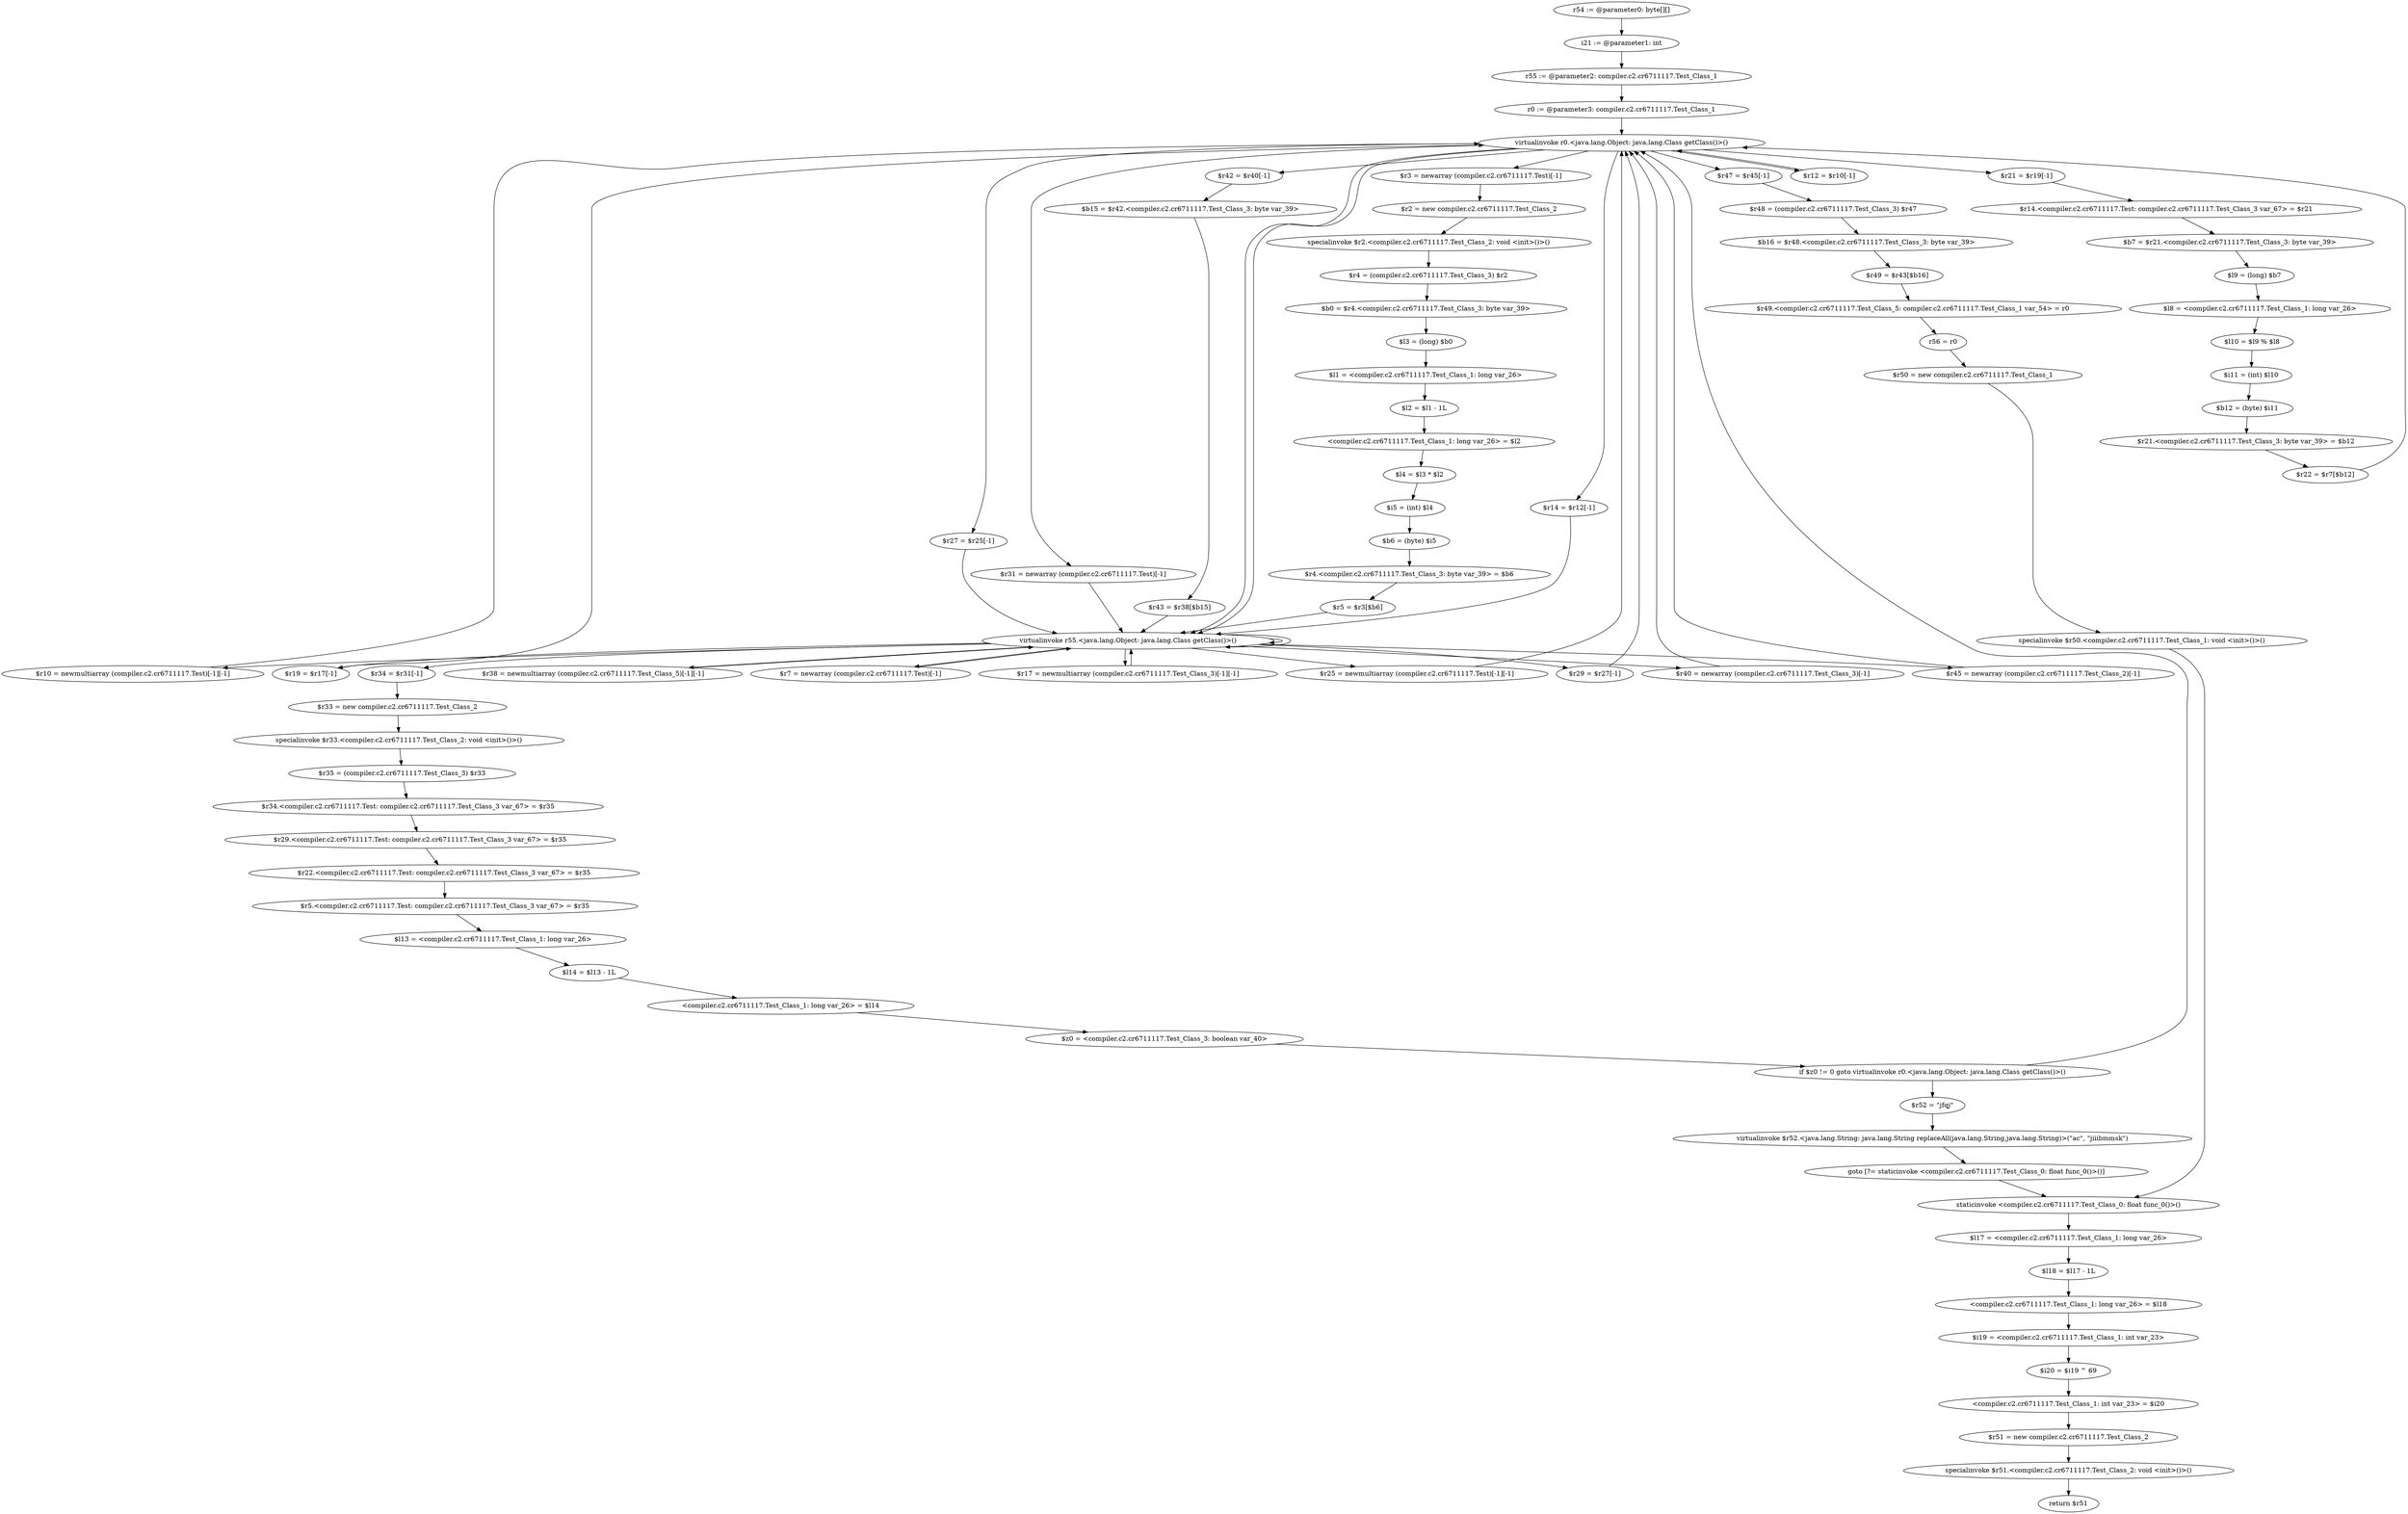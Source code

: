 digraph "unitGraph" {
    "r54 := @parameter0: byte[][]"
    "i21 := @parameter1: int"
    "r55 := @parameter2: compiler.c2.cr6711117.Test_Class_1"
    "r0 := @parameter3: compiler.c2.cr6711117.Test_Class_1"
    "virtualinvoke r0.<java.lang.Object: java.lang.Class getClass()>()"
    "$r3 = newarray (compiler.c2.cr6711117.Test)[-1]"
    "$r2 = new compiler.c2.cr6711117.Test_Class_2"
    "specialinvoke $r2.<compiler.c2.cr6711117.Test_Class_2: void <init>()>()"
    "$r4 = (compiler.c2.cr6711117.Test_Class_3) $r2"
    "$b0 = $r4.<compiler.c2.cr6711117.Test_Class_3: byte var_39>"
    "$l3 = (long) $b0"
    "$l1 = <compiler.c2.cr6711117.Test_Class_1: long var_26>"
    "$l2 = $l1 - 1L"
    "<compiler.c2.cr6711117.Test_Class_1: long var_26> = $l2"
    "$l4 = $l3 * $l2"
    "$i5 = (int) $l4"
    "$b6 = (byte) $i5"
    "$r4.<compiler.c2.cr6711117.Test_Class_3: byte var_39> = $b6"
    "$r5 = $r3[$b6]"
    "virtualinvoke r55.<java.lang.Object: java.lang.Class getClass()>()"
    "$r7 = newarray (compiler.c2.cr6711117.Test)[-1]"
    "$r10 = newmultiarray (compiler.c2.cr6711117.Test)[-1][-1]"
    "$r12 = $r10[-1]"
    "$r14 = $r12[-1]"
    "$r17 = newmultiarray (compiler.c2.cr6711117.Test_Class_3)[-1][-1]"
    "$r19 = $r17[-1]"
    "$r21 = $r19[-1]"
    "$r14.<compiler.c2.cr6711117.Test: compiler.c2.cr6711117.Test_Class_3 var_67> = $r21"
    "$b7 = $r21.<compiler.c2.cr6711117.Test_Class_3: byte var_39>"
    "$l9 = (long) $b7"
    "$l8 = <compiler.c2.cr6711117.Test_Class_1: long var_26>"
    "$l10 = $l9 % $l8"
    "$i11 = (int) $l10"
    "$b12 = (byte) $i11"
    "$r21.<compiler.c2.cr6711117.Test_Class_3: byte var_39> = $b12"
    "$r22 = $r7[$b12]"
    "$r25 = newmultiarray (compiler.c2.cr6711117.Test)[-1][-1]"
    "$r27 = $r25[-1]"
    "$r29 = $r27[-1]"
    "$r31 = newarray (compiler.c2.cr6711117.Test)[-1]"
    "$r34 = $r31[-1]"
    "$r33 = new compiler.c2.cr6711117.Test_Class_2"
    "specialinvoke $r33.<compiler.c2.cr6711117.Test_Class_2: void <init>()>()"
    "$r35 = (compiler.c2.cr6711117.Test_Class_3) $r33"
    "$r34.<compiler.c2.cr6711117.Test: compiler.c2.cr6711117.Test_Class_3 var_67> = $r35"
    "$r29.<compiler.c2.cr6711117.Test: compiler.c2.cr6711117.Test_Class_3 var_67> = $r35"
    "$r22.<compiler.c2.cr6711117.Test: compiler.c2.cr6711117.Test_Class_3 var_67> = $r35"
    "$r5.<compiler.c2.cr6711117.Test: compiler.c2.cr6711117.Test_Class_3 var_67> = $r35"
    "$l13 = <compiler.c2.cr6711117.Test_Class_1: long var_26>"
    "$l14 = $l13 - 1L"
    "<compiler.c2.cr6711117.Test_Class_1: long var_26> = $l14"
    "$z0 = <compiler.c2.cr6711117.Test_Class_3: boolean var_40>"
    "if $z0 != 0 goto virtualinvoke r0.<java.lang.Object: java.lang.Class getClass()>()"
    "$r52 = \"jfqj\""
    "virtualinvoke $r52.<java.lang.String: java.lang.String replaceAll(java.lang.String,java.lang.String)>(\"ac\", \"jiiibmmsk\")"
    "goto [?= staticinvoke <compiler.c2.cr6711117.Test_Class_0: float func_0()>()]"
    "$r38 = newmultiarray (compiler.c2.cr6711117.Test_Class_5)[-1][-1]"
    "$r40 = newarray (compiler.c2.cr6711117.Test_Class_3)[-1]"
    "$r42 = $r40[-1]"
    "$b15 = $r42.<compiler.c2.cr6711117.Test_Class_3: byte var_39>"
    "$r43 = $r38[$b15]"
    "$r45 = newarray (compiler.c2.cr6711117.Test_Class_2)[-1]"
    "$r47 = $r45[-1]"
    "$r48 = (compiler.c2.cr6711117.Test_Class_3) $r47"
    "$b16 = $r48.<compiler.c2.cr6711117.Test_Class_3: byte var_39>"
    "$r49 = $r43[$b16]"
    "$r49.<compiler.c2.cr6711117.Test_Class_5: compiler.c2.cr6711117.Test_Class_1 var_54> = r0"
    "r56 = r0"
    "$r50 = new compiler.c2.cr6711117.Test_Class_1"
    "specialinvoke $r50.<compiler.c2.cr6711117.Test_Class_1: void <init>()>()"
    "staticinvoke <compiler.c2.cr6711117.Test_Class_0: float func_0()>()"
    "$l17 = <compiler.c2.cr6711117.Test_Class_1: long var_26>"
    "$l18 = $l17 - 1L"
    "<compiler.c2.cr6711117.Test_Class_1: long var_26> = $l18"
    "$i19 = <compiler.c2.cr6711117.Test_Class_1: int var_23>"
    "$i20 = $i19 ^ 69"
    "<compiler.c2.cr6711117.Test_Class_1: int var_23> = $i20"
    "$r51 = new compiler.c2.cr6711117.Test_Class_2"
    "specialinvoke $r51.<compiler.c2.cr6711117.Test_Class_2: void <init>()>()"
    "return $r51"
    "r54 := @parameter0: byte[][]"->"i21 := @parameter1: int";
    "i21 := @parameter1: int"->"r55 := @parameter2: compiler.c2.cr6711117.Test_Class_1";
    "r55 := @parameter2: compiler.c2.cr6711117.Test_Class_1"->"r0 := @parameter3: compiler.c2.cr6711117.Test_Class_1";
    "r0 := @parameter3: compiler.c2.cr6711117.Test_Class_1"->"virtualinvoke r0.<java.lang.Object: java.lang.Class getClass()>()";
    "virtualinvoke r0.<java.lang.Object: java.lang.Class getClass()>()"->"$r3 = newarray (compiler.c2.cr6711117.Test)[-1]";
    "$r3 = newarray (compiler.c2.cr6711117.Test)[-1]"->"$r2 = new compiler.c2.cr6711117.Test_Class_2";
    "$r2 = new compiler.c2.cr6711117.Test_Class_2"->"specialinvoke $r2.<compiler.c2.cr6711117.Test_Class_2: void <init>()>()";
    "specialinvoke $r2.<compiler.c2.cr6711117.Test_Class_2: void <init>()>()"->"$r4 = (compiler.c2.cr6711117.Test_Class_3) $r2";
    "$r4 = (compiler.c2.cr6711117.Test_Class_3) $r2"->"$b0 = $r4.<compiler.c2.cr6711117.Test_Class_3: byte var_39>";
    "$b0 = $r4.<compiler.c2.cr6711117.Test_Class_3: byte var_39>"->"$l3 = (long) $b0";
    "$l3 = (long) $b0"->"$l1 = <compiler.c2.cr6711117.Test_Class_1: long var_26>";
    "$l1 = <compiler.c2.cr6711117.Test_Class_1: long var_26>"->"$l2 = $l1 - 1L";
    "$l2 = $l1 - 1L"->"<compiler.c2.cr6711117.Test_Class_1: long var_26> = $l2";
    "<compiler.c2.cr6711117.Test_Class_1: long var_26> = $l2"->"$l4 = $l3 * $l2";
    "$l4 = $l3 * $l2"->"$i5 = (int) $l4";
    "$i5 = (int) $l4"->"$b6 = (byte) $i5";
    "$b6 = (byte) $i5"->"$r4.<compiler.c2.cr6711117.Test_Class_3: byte var_39> = $b6";
    "$r4.<compiler.c2.cr6711117.Test_Class_3: byte var_39> = $b6"->"$r5 = $r3[$b6]";
    "$r5 = $r3[$b6]"->"virtualinvoke r55.<java.lang.Object: java.lang.Class getClass()>()";
    "virtualinvoke r55.<java.lang.Object: java.lang.Class getClass()>()"->"$r7 = newarray (compiler.c2.cr6711117.Test)[-1]";
    "$r7 = newarray (compiler.c2.cr6711117.Test)[-1]"->"virtualinvoke r55.<java.lang.Object: java.lang.Class getClass()>()";
    "virtualinvoke r55.<java.lang.Object: java.lang.Class getClass()>()"->"virtualinvoke r55.<java.lang.Object: java.lang.Class getClass()>()";
    "virtualinvoke r55.<java.lang.Object: java.lang.Class getClass()>()"->"$r10 = newmultiarray (compiler.c2.cr6711117.Test)[-1][-1]";
    "$r10 = newmultiarray (compiler.c2.cr6711117.Test)[-1][-1]"->"virtualinvoke r0.<java.lang.Object: java.lang.Class getClass()>()";
    "virtualinvoke r0.<java.lang.Object: java.lang.Class getClass()>()"->"$r12 = $r10[-1]";
    "$r12 = $r10[-1]"->"virtualinvoke r0.<java.lang.Object: java.lang.Class getClass()>()";
    "virtualinvoke r0.<java.lang.Object: java.lang.Class getClass()>()"->"$r14 = $r12[-1]";
    "$r14 = $r12[-1]"->"virtualinvoke r55.<java.lang.Object: java.lang.Class getClass()>()";
    "virtualinvoke r55.<java.lang.Object: java.lang.Class getClass()>()"->"virtualinvoke r55.<java.lang.Object: java.lang.Class getClass()>()";
    "virtualinvoke r55.<java.lang.Object: java.lang.Class getClass()>()"->"$r17 = newmultiarray (compiler.c2.cr6711117.Test_Class_3)[-1][-1]";
    "$r17 = newmultiarray (compiler.c2.cr6711117.Test_Class_3)[-1][-1]"->"virtualinvoke r55.<java.lang.Object: java.lang.Class getClass()>()";
    "virtualinvoke r55.<java.lang.Object: java.lang.Class getClass()>()"->"$r19 = $r17[-1]";
    "$r19 = $r17[-1]"->"virtualinvoke r0.<java.lang.Object: java.lang.Class getClass()>()";
    "virtualinvoke r0.<java.lang.Object: java.lang.Class getClass()>()"->"$r21 = $r19[-1]";
    "$r21 = $r19[-1]"->"$r14.<compiler.c2.cr6711117.Test: compiler.c2.cr6711117.Test_Class_3 var_67> = $r21";
    "$r14.<compiler.c2.cr6711117.Test: compiler.c2.cr6711117.Test_Class_3 var_67> = $r21"->"$b7 = $r21.<compiler.c2.cr6711117.Test_Class_3: byte var_39>";
    "$b7 = $r21.<compiler.c2.cr6711117.Test_Class_3: byte var_39>"->"$l9 = (long) $b7";
    "$l9 = (long) $b7"->"$l8 = <compiler.c2.cr6711117.Test_Class_1: long var_26>";
    "$l8 = <compiler.c2.cr6711117.Test_Class_1: long var_26>"->"$l10 = $l9 % $l8";
    "$l10 = $l9 % $l8"->"$i11 = (int) $l10";
    "$i11 = (int) $l10"->"$b12 = (byte) $i11";
    "$b12 = (byte) $i11"->"$r21.<compiler.c2.cr6711117.Test_Class_3: byte var_39> = $b12";
    "$r21.<compiler.c2.cr6711117.Test_Class_3: byte var_39> = $b12"->"$r22 = $r7[$b12]";
    "$r22 = $r7[$b12]"->"virtualinvoke r0.<java.lang.Object: java.lang.Class getClass()>()";
    "virtualinvoke r0.<java.lang.Object: java.lang.Class getClass()>()"->"virtualinvoke r55.<java.lang.Object: java.lang.Class getClass()>()";
    "virtualinvoke r55.<java.lang.Object: java.lang.Class getClass()>()"->"$r25 = newmultiarray (compiler.c2.cr6711117.Test)[-1][-1]";
    "$r25 = newmultiarray (compiler.c2.cr6711117.Test)[-1][-1]"->"virtualinvoke r0.<java.lang.Object: java.lang.Class getClass()>()";
    "virtualinvoke r0.<java.lang.Object: java.lang.Class getClass()>()"->"$r27 = $r25[-1]";
    "$r27 = $r25[-1]"->"virtualinvoke r55.<java.lang.Object: java.lang.Class getClass()>()";
    "virtualinvoke r55.<java.lang.Object: java.lang.Class getClass()>()"->"$r29 = $r27[-1]";
    "$r29 = $r27[-1]"->"virtualinvoke r0.<java.lang.Object: java.lang.Class getClass()>()";
    "virtualinvoke r0.<java.lang.Object: java.lang.Class getClass()>()"->"$r31 = newarray (compiler.c2.cr6711117.Test)[-1]";
    "$r31 = newarray (compiler.c2.cr6711117.Test)[-1]"->"virtualinvoke r55.<java.lang.Object: java.lang.Class getClass()>()";
    "virtualinvoke r55.<java.lang.Object: java.lang.Class getClass()>()"->"$r34 = $r31[-1]";
    "$r34 = $r31[-1]"->"$r33 = new compiler.c2.cr6711117.Test_Class_2";
    "$r33 = new compiler.c2.cr6711117.Test_Class_2"->"specialinvoke $r33.<compiler.c2.cr6711117.Test_Class_2: void <init>()>()";
    "specialinvoke $r33.<compiler.c2.cr6711117.Test_Class_2: void <init>()>()"->"$r35 = (compiler.c2.cr6711117.Test_Class_3) $r33";
    "$r35 = (compiler.c2.cr6711117.Test_Class_3) $r33"->"$r34.<compiler.c2.cr6711117.Test: compiler.c2.cr6711117.Test_Class_3 var_67> = $r35";
    "$r34.<compiler.c2.cr6711117.Test: compiler.c2.cr6711117.Test_Class_3 var_67> = $r35"->"$r29.<compiler.c2.cr6711117.Test: compiler.c2.cr6711117.Test_Class_3 var_67> = $r35";
    "$r29.<compiler.c2.cr6711117.Test: compiler.c2.cr6711117.Test_Class_3 var_67> = $r35"->"$r22.<compiler.c2.cr6711117.Test: compiler.c2.cr6711117.Test_Class_3 var_67> = $r35";
    "$r22.<compiler.c2.cr6711117.Test: compiler.c2.cr6711117.Test_Class_3 var_67> = $r35"->"$r5.<compiler.c2.cr6711117.Test: compiler.c2.cr6711117.Test_Class_3 var_67> = $r35";
    "$r5.<compiler.c2.cr6711117.Test: compiler.c2.cr6711117.Test_Class_3 var_67> = $r35"->"$l13 = <compiler.c2.cr6711117.Test_Class_1: long var_26>";
    "$l13 = <compiler.c2.cr6711117.Test_Class_1: long var_26>"->"$l14 = $l13 - 1L";
    "$l14 = $l13 - 1L"->"<compiler.c2.cr6711117.Test_Class_1: long var_26> = $l14";
    "<compiler.c2.cr6711117.Test_Class_1: long var_26> = $l14"->"$z0 = <compiler.c2.cr6711117.Test_Class_3: boolean var_40>";
    "$z0 = <compiler.c2.cr6711117.Test_Class_3: boolean var_40>"->"if $z0 != 0 goto virtualinvoke r0.<java.lang.Object: java.lang.Class getClass()>()";
    "if $z0 != 0 goto virtualinvoke r0.<java.lang.Object: java.lang.Class getClass()>()"->"$r52 = \"jfqj\"";
    "if $z0 != 0 goto virtualinvoke r0.<java.lang.Object: java.lang.Class getClass()>()"->"virtualinvoke r0.<java.lang.Object: java.lang.Class getClass()>()";
    "$r52 = \"jfqj\""->"virtualinvoke $r52.<java.lang.String: java.lang.String replaceAll(java.lang.String,java.lang.String)>(\"ac\", \"jiiibmmsk\")";
    "virtualinvoke $r52.<java.lang.String: java.lang.String replaceAll(java.lang.String,java.lang.String)>(\"ac\", \"jiiibmmsk\")"->"goto [?= staticinvoke <compiler.c2.cr6711117.Test_Class_0: float func_0()>()]";
    "goto [?= staticinvoke <compiler.c2.cr6711117.Test_Class_0: float func_0()>()]"->"staticinvoke <compiler.c2.cr6711117.Test_Class_0: float func_0()>()";
    "virtualinvoke r0.<java.lang.Object: java.lang.Class getClass()>()"->"virtualinvoke r55.<java.lang.Object: java.lang.Class getClass()>()";
    "virtualinvoke r55.<java.lang.Object: java.lang.Class getClass()>()"->"$r38 = newmultiarray (compiler.c2.cr6711117.Test_Class_5)[-1][-1]";
    "$r38 = newmultiarray (compiler.c2.cr6711117.Test_Class_5)[-1][-1]"->"virtualinvoke r55.<java.lang.Object: java.lang.Class getClass()>()";
    "virtualinvoke r55.<java.lang.Object: java.lang.Class getClass()>()"->"$r40 = newarray (compiler.c2.cr6711117.Test_Class_3)[-1]";
    "$r40 = newarray (compiler.c2.cr6711117.Test_Class_3)[-1]"->"virtualinvoke r0.<java.lang.Object: java.lang.Class getClass()>()";
    "virtualinvoke r0.<java.lang.Object: java.lang.Class getClass()>()"->"$r42 = $r40[-1]";
    "$r42 = $r40[-1]"->"$b15 = $r42.<compiler.c2.cr6711117.Test_Class_3: byte var_39>";
    "$b15 = $r42.<compiler.c2.cr6711117.Test_Class_3: byte var_39>"->"$r43 = $r38[$b15]";
    "$r43 = $r38[$b15]"->"virtualinvoke r55.<java.lang.Object: java.lang.Class getClass()>()";
    "virtualinvoke r55.<java.lang.Object: java.lang.Class getClass()>()"->"$r45 = newarray (compiler.c2.cr6711117.Test_Class_2)[-1]";
    "$r45 = newarray (compiler.c2.cr6711117.Test_Class_2)[-1]"->"virtualinvoke r0.<java.lang.Object: java.lang.Class getClass()>()";
    "virtualinvoke r0.<java.lang.Object: java.lang.Class getClass()>()"->"$r47 = $r45[-1]";
    "$r47 = $r45[-1]"->"$r48 = (compiler.c2.cr6711117.Test_Class_3) $r47";
    "$r48 = (compiler.c2.cr6711117.Test_Class_3) $r47"->"$b16 = $r48.<compiler.c2.cr6711117.Test_Class_3: byte var_39>";
    "$b16 = $r48.<compiler.c2.cr6711117.Test_Class_3: byte var_39>"->"$r49 = $r43[$b16]";
    "$r49 = $r43[$b16]"->"$r49.<compiler.c2.cr6711117.Test_Class_5: compiler.c2.cr6711117.Test_Class_1 var_54> = r0";
    "$r49.<compiler.c2.cr6711117.Test_Class_5: compiler.c2.cr6711117.Test_Class_1 var_54> = r0"->"r56 = r0";
    "r56 = r0"->"$r50 = new compiler.c2.cr6711117.Test_Class_1";
    "$r50 = new compiler.c2.cr6711117.Test_Class_1"->"specialinvoke $r50.<compiler.c2.cr6711117.Test_Class_1: void <init>()>()";
    "specialinvoke $r50.<compiler.c2.cr6711117.Test_Class_1: void <init>()>()"->"staticinvoke <compiler.c2.cr6711117.Test_Class_0: float func_0()>()";
    "staticinvoke <compiler.c2.cr6711117.Test_Class_0: float func_0()>()"->"$l17 = <compiler.c2.cr6711117.Test_Class_1: long var_26>";
    "$l17 = <compiler.c2.cr6711117.Test_Class_1: long var_26>"->"$l18 = $l17 - 1L";
    "$l18 = $l17 - 1L"->"<compiler.c2.cr6711117.Test_Class_1: long var_26> = $l18";
    "<compiler.c2.cr6711117.Test_Class_1: long var_26> = $l18"->"$i19 = <compiler.c2.cr6711117.Test_Class_1: int var_23>";
    "$i19 = <compiler.c2.cr6711117.Test_Class_1: int var_23>"->"$i20 = $i19 ^ 69";
    "$i20 = $i19 ^ 69"->"<compiler.c2.cr6711117.Test_Class_1: int var_23> = $i20";
    "<compiler.c2.cr6711117.Test_Class_1: int var_23> = $i20"->"$r51 = new compiler.c2.cr6711117.Test_Class_2";
    "$r51 = new compiler.c2.cr6711117.Test_Class_2"->"specialinvoke $r51.<compiler.c2.cr6711117.Test_Class_2: void <init>()>()";
    "specialinvoke $r51.<compiler.c2.cr6711117.Test_Class_2: void <init>()>()"->"return $r51";
}
